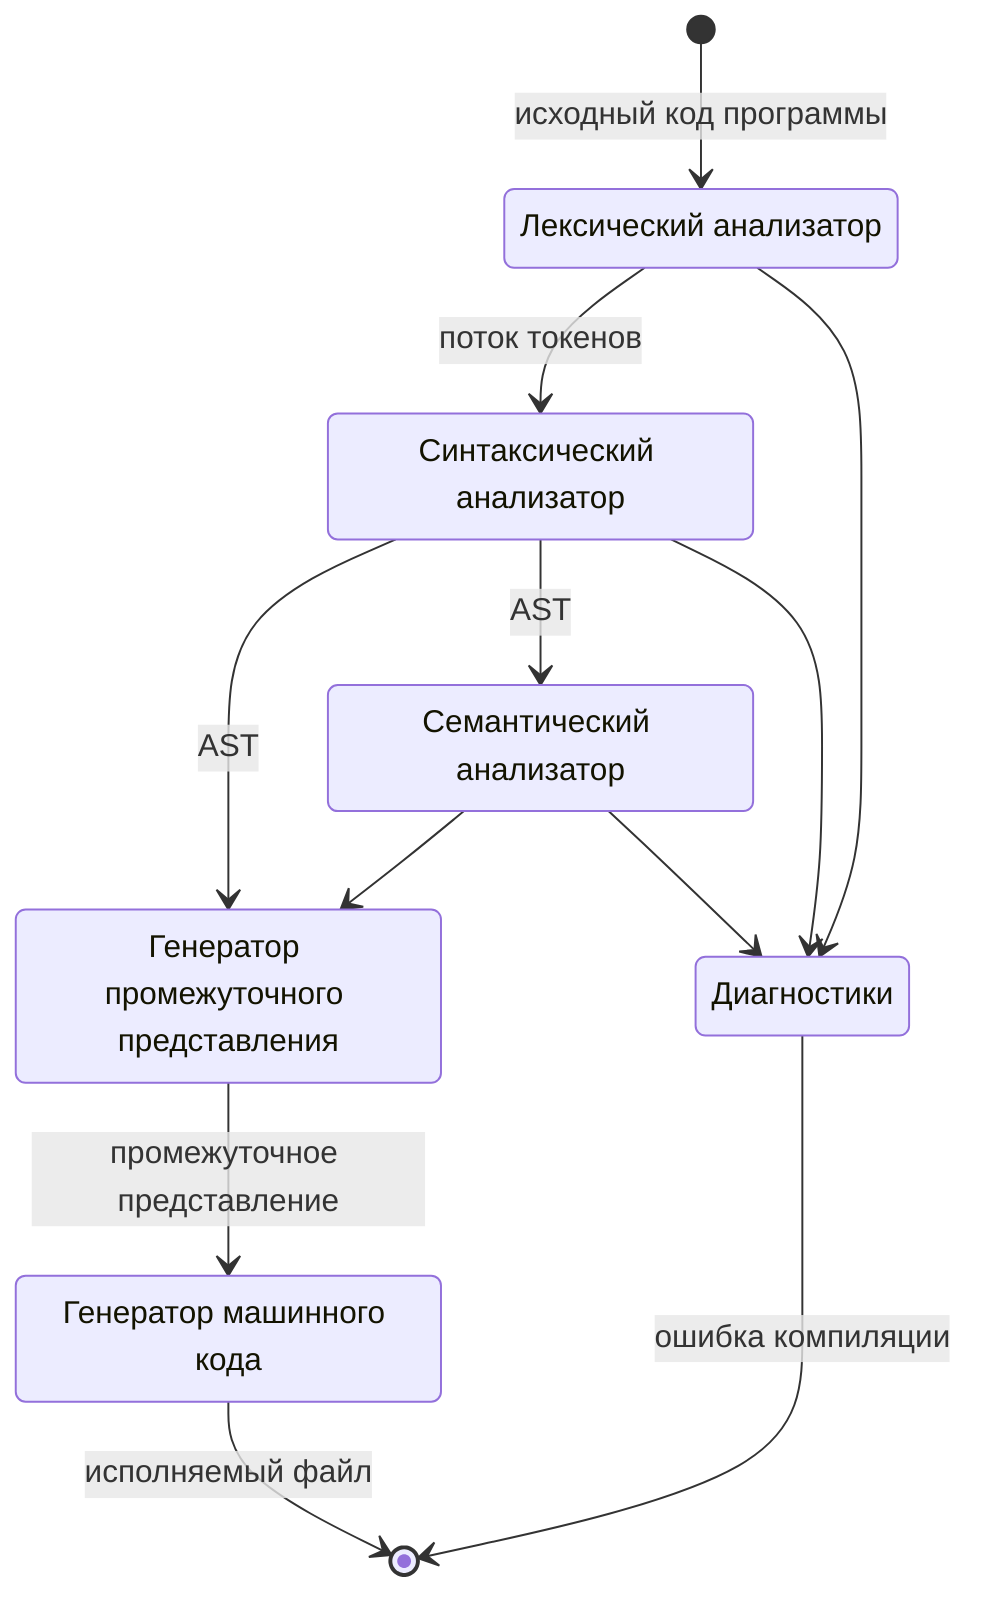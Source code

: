 stateDiagram-v2
    Err: Диагностики
    Le: Лексический анализатор
    Sy: Синтаксический анализатор
    Se: Семантический анализатор
    IR: Генератор промежуточного представления
    Ge: Генератор машинного кода

    [*] --> Le: исходный код программы
    Le --> Sy: поток токенов
    Sy --> Se: AST
    Sy --> IR: AST
    Se --> IR
    IR --> Ge: промежуточное представление
    Ge --> [*]: исполняемый файл

    Se --> Err
    Sy --> Err
    Le --> Err

    Err --> [*]: ошибка компиляции